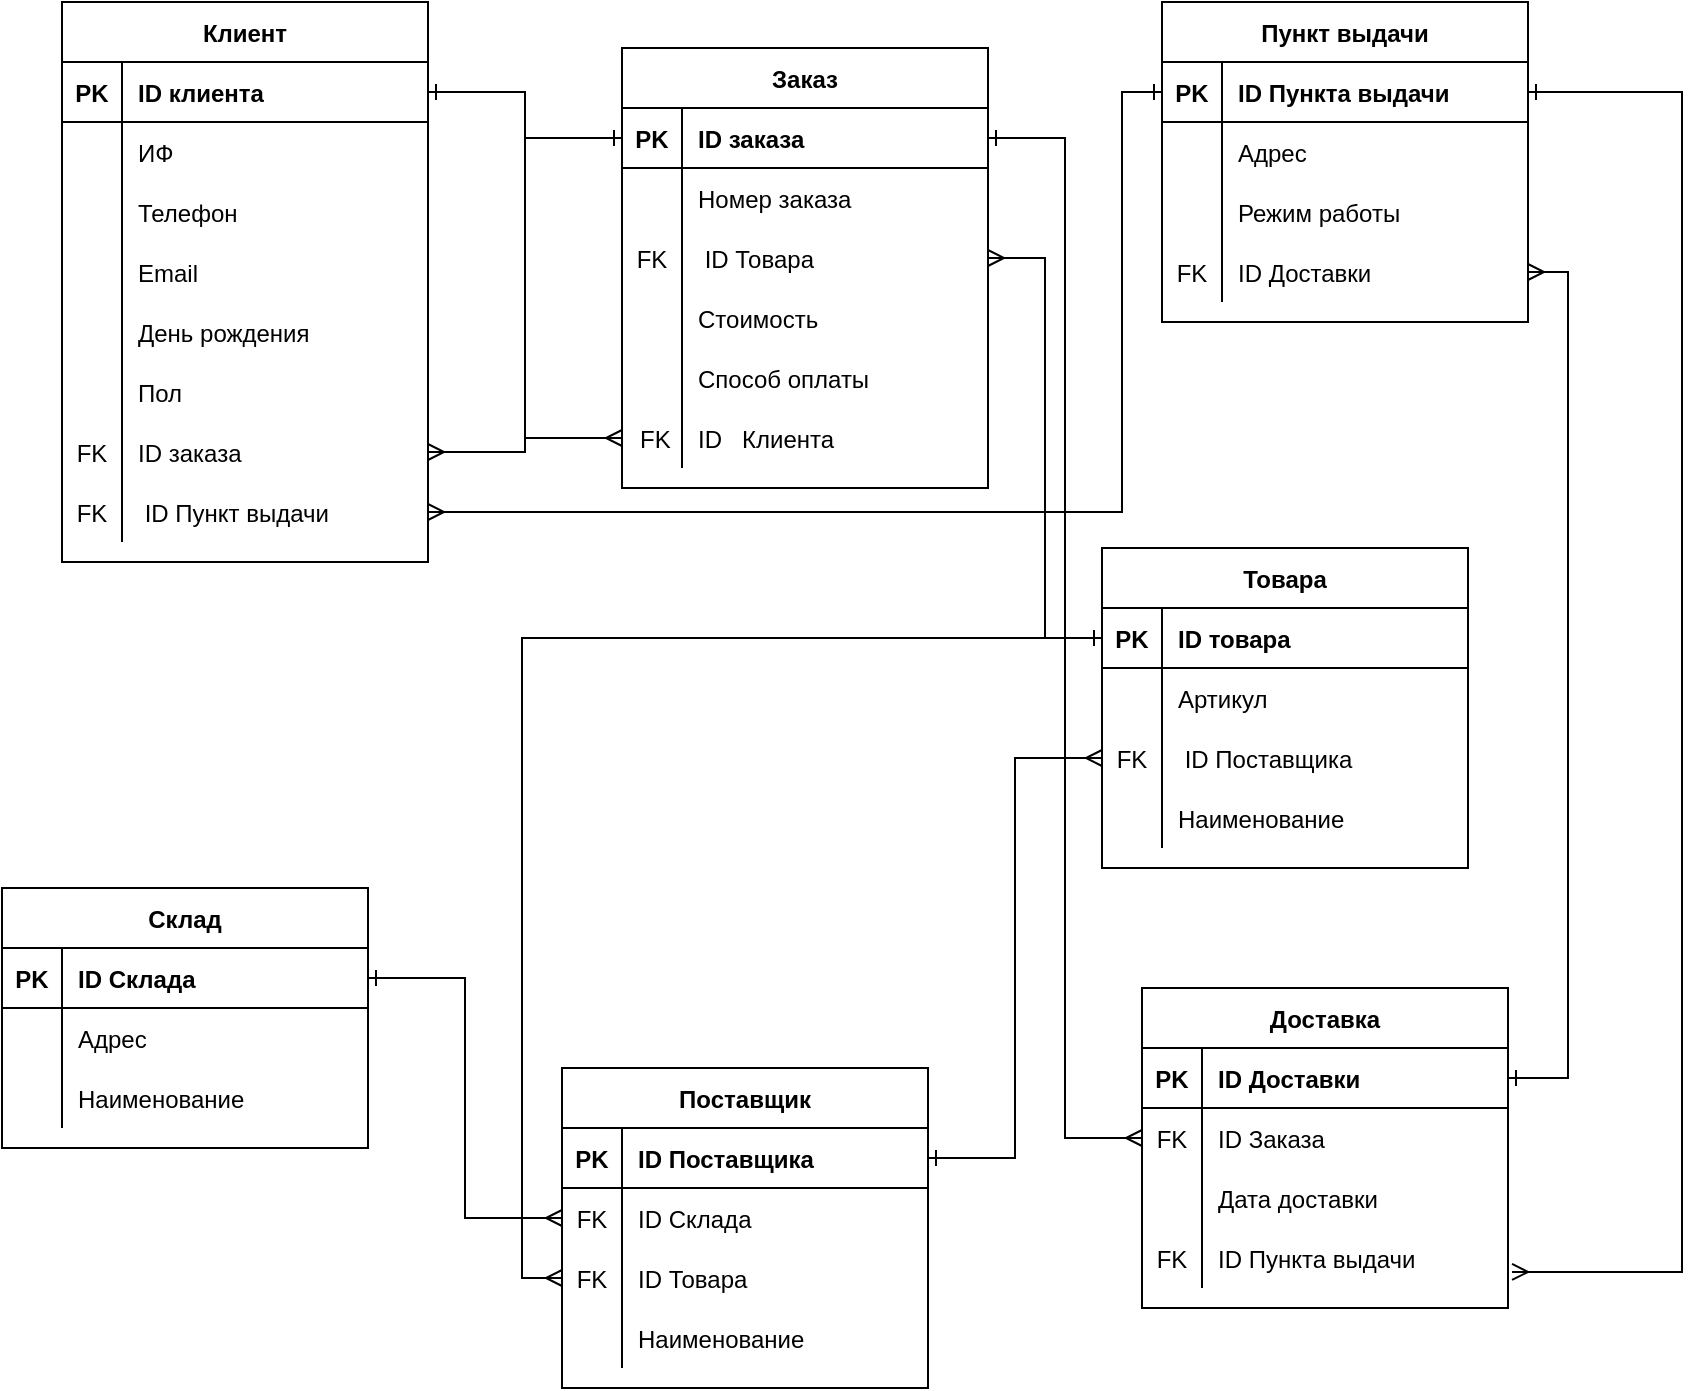 <mxfile version="20.5.3"><diagram id="eE6SIoCFqYL7XqR4wyVC" name="Страница 1"><mxGraphModel dx="1422" dy="780" grid="1" gridSize="10" guides="1" tooltips="1" connect="1" arrows="1" fold="1" page="1" pageScale="1" pageWidth="827" pageHeight="1169" math="0" shadow="0"><root><mxCell id="0"/><mxCell id="1" parent="0"/><mxCell id="CoKgCa6KpoSON8E2tA5H-2" value="Клиент" style="shape=table;startSize=30;container=1;collapsible=1;childLayout=tableLayout;fixedRows=1;rowLines=0;fontStyle=1;align=center;resizeLast=1;" parent="1" vertex="1"><mxGeometry x="80" y="117" width="183" height="280" as="geometry"/></mxCell><mxCell id="CoKgCa6KpoSON8E2tA5H-3" value="" style="shape=tableRow;horizontal=0;startSize=0;swimlaneHead=0;swimlaneBody=0;fillColor=none;collapsible=0;dropTarget=0;points=[[0,0.5],[1,0.5]];portConstraint=eastwest;top=0;left=0;right=0;bottom=1;" parent="CoKgCa6KpoSON8E2tA5H-2" vertex="1"><mxGeometry y="30" width="183" height="30" as="geometry"/></mxCell><mxCell id="CoKgCa6KpoSON8E2tA5H-4" value="PK" style="shape=partialRectangle;connectable=0;fillColor=none;top=0;left=0;bottom=0;right=0;fontStyle=1;overflow=hidden;" parent="CoKgCa6KpoSON8E2tA5H-3" vertex="1"><mxGeometry width="30" height="30" as="geometry"><mxRectangle width="30" height="30" as="alternateBounds"/></mxGeometry></mxCell><mxCell id="CoKgCa6KpoSON8E2tA5H-5" value="ID клиента" style="shape=partialRectangle;connectable=0;fillColor=none;top=0;left=0;bottom=0;right=0;align=left;spacingLeft=6;fontStyle=1;overflow=hidden;" parent="CoKgCa6KpoSON8E2tA5H-3" vertex="1"><mxGeometry x="30" width="153" height="30" as="geometry"><mxRectangle width="153" height="30" as="alternateBounds"/></mxGeometry></mxCell><mxCell id="CoKgCa6KpoSON8E2tA5H-15" style="shape=tableRow;horizontal=0;startSize=0;swimlaneHead=0;swimlaneBody=0;fillColor=none;collapsible=0;dropTarget=0;points=[[0,0.5],[1,0.5]];portConstraint=eastwest;top=0;left=0;right=0;bottom=0;" parent="CoKgCa6KpoSON8E2tA5H-2" vertex="1"><mxGeometry y="60" width="183" height="30" as="geometry"/></mxCell><mxCell id="CoKgCa6KpoSON8E2tA5H-16" style="shape=partialRectangle;connectable=0;fillColor=none;top=0;left=0;bottom=0;right=0;editable=1;overflow=hidden;" parent="CoKgCa6KpoSON8E2tA5H-15" vertex="1"><mxGeometry width="30" height="30" as="geometry"><mxRectangle width="30" height="30" as="alternateBounds"/></mxGeometry></mxCell><mxCell id="CoKgCa6KpoSON8E2tA5H-17" value="ИФ" style="shape=partialRectangle;connectable=0;fillColor=none;top=0;left=0;bottom=0;right=0;align=left;spacingLeft=6;overflow=hidden;" parent="CoKgCa6KpoSON8E2tA5H-15" vertex="1"><mxGeometry x="30" width="153" height="30" as="geometry"><mxRectangle width="153" height="30" as="alternateBounds"/></mxGeometry></mxCell><mxCell id="CoKgCa6KpoSON8E2tA5H-18" style="shape=tableRow;horizontal=0;startSize=0;swimlaneHead=0;swimlaneBody=0;fillColor=none;collapsible=0;dropTarget=0;points=[[0,0.5],[1,0.5]];portConstraint=eastwest;top=0;left=0;right=0;bottom=0;" parent="CoKgCa6KpoSON8E2tA5H-2" vertex="1"><mxGeometry y="90" width="183" height="30" as="geometry"/></mxCell><mxCell id="CoKgCa6KpoSON8E2tA5H-19" style="shape=partialRectangle;connectable=0;fillColor=none;top=0;left=0;bottom=0;right=0;editable=1;overflow=hidden;" parent="CoKgCa6KpoSON8E2tA5H-18" vertex="1"><mxGeometry width="30" height="30" as="geometry"><mxRectangle width="30" height="30" as="alternateBounds"/></mxGeometry></mxCell><mxCell id="CoKgCa6KpoSON8E2tA5H-20" value="Телефон" style="shape=partialRectangle;connectable=0;fillColor=none;top=0;left=0;bottom=0;right=0;align=left;spacingLeft=6;overflow=hidden;" parent="CoKgCa6KpoSON8E2tA5H-18" vertex="1"><mxGeometry x="30" width="153" height="30" as="geometry"><mxRectangle width="153" height="30" as="alternateBounds"/></mxGeometry></mxCell><mxCell id="CoKgCa6KpoSON8E2tA5H-21" style="shape=tableRow;horizontal=0;startSize=0;swimlaneHead=0;swimlaneBody=0;fillColor=none;collapsible=0;dropTarget=0;points=[[0,0.5],[1,0.5]];portConstraint=eastwest;top=0;left=0;right=0;bottom=0;" parent="CoKgCa6KpoSON8E2tA5H-2" vertex="1"><mxGeometry y="120" width="183" height="30" as="geometry"/></mxCell><mxCell id="CoKgCa6KpoSON8E2tA5H-22" style="shape=partialRectangle;connectable=0;fillColor=none;top=0;left=0;bottom=0;right=0;editable=1;overflow=hidden;" parent="CoKgCa6KpoSON8E2tA5H-21" vertex="1"><mxGeometry width="30" height="30" as="geometry"><mxRectangle width="30" height="30" as="alternateBounds"/></mxGeometry></mxCell><mxCell id="CoKgCa6KpoSON8E2tA5H-23" value="Email" style="shape=partialRectangle;connectable=0;fillColor=none;top=0;left=0;bottom=0;right=0;align=left;spacingLeft=6;overflow=hidden;" parent="CoKgCa6KpoSON8E2tA5H-21" vertex="1"><mxGeometry x="30" width="153" height="30" as="geometry"><mxRectangle width="153" height="30" as="alternateBounds"/></mxGeometry></mxCell><mxCell id="CoKgCa6KpoSON8E2tA5H-24" style="shape=tableRow;horizontal=0;startSize=0;swimlaneHead=0;swimlaneBody=0;fillColor=none;collapsible=0;dropTarget=0;points=[[0,0.5],[1,0.5]];portConstraint=eastwest;top=0;left=0;right=0;bottom=0;" parent="CoKgCa6KpoSON8E2tA5H-2" vertex="1"><mxGeometry y="150" width="183" height="30" as="geometry"/></mxCell><mxCell id="CoKgCa6KpoSON8E2tA5H-25" style="shape=partialRectangle;connectable=0;fillColor=none;top=0;left=0;bottom=0;right=0;editable=1;overflow=hidden;" parent="CoKgCa6KpoSON8E2tA5H-24" vertex="1"><mxGeometry width="30" height="30" as="geometry"><mxRectangle width="30" height="30" as="alternateBounds"/></mxGeometry></mxCell><mxCell id="CoKgCa6KpoSON8E2tA5H-26" value="День рождения" style="shape=partialRectangle;connectable=0;fillColor=none;top=0;left=0;bottom=0;right=0;align=left;spacingLeft=6;overflow=hidden;" parent="CoKgCa6KpoSON8E2tA5H-24" vertex="1"><mxGeometry x="30" width="153" height="30" as="geometry"><mxRectangle width="153" height="30" as="alternateBounds"/></mxGeometry></mxCell><mxCell id="CoKgCa6KpoSON8E2tA5H-27" style="shape=tableRow;horizontal=0;startSize=0;swimlaneHead=0;swimlaneBody=0;fillColor=none;collapsible=0;dropTarget=0;points=[[0,0.5],[1,0.5]];portConstraint=eastwest;top=0;left=0;right=0;bottom=0;" parent="CoKgCa6KpoSON8E2tA5H-2" vertex="1"><mxGeometry y="180" width="183" height="30" as="geometry"/></mxCell><mxCell id="CoKgCa6KpoSON8E2tA5H-28" style="shape=partialRectangle;connectable=0;fillColor=none;top=0;left=0;bottom=0;right=0;editable=1;overflow=hidden;" parent="CoKgCa6KpoSON8E2tA5H-27" vertex="1"><mxGeometry width="30" height="30" as="geometry"><mxRectangle width="30" height="30" as="alternateBounds"/></mxGeometry></mxCell><mxCell id="CoKgCa6KpoSON8E2tA5H-29" value="Пол" style="shape=partialRectangle;connectable=0;fillColor=none;top=0;left=0;bottom=0;right=0;align=left;spacingLeft=6;overflow=hidden;" parent="CoKgCa6KpoSON8E2tA5H-27" vertex="1"><mxGeometry x="30" width="153" height="30" as="geometry"><mxRectangle width="153" height="30" as="alternateBounds"/></mxGeometry></mxCell><mxCell id="CoKgCa6KpoSON8E2tA5H-6" value="" style="shape=tableRow;horizontal=0;startSize=0;swimlaneHead=0;swimlaneBody=0;fillColor=none;collapsible=0;dropTarget=0;points=[[0,0.5],[1,0.5]];portConstraint=eastwest;top=0;left=0;right=0;bottom=0;" parent="CoKgCa6KpoSON8E2tA5H-2" vertex="1"><mxGeometry y="210" width="183" height="30" as="geometry"/></mxCell><mxCell id="CoKgCa6KpoSON8E2tA5H-7" value="FK" style="shape=partialRectangle;connectable=0;fillColor=none;top=0;left=0;bottom=0;right=0;editable=1;overflow=hidden;" parent="CoKgCa6KpoSON8E2tA5H-6" vertex="1"><mxGeometry width="30" height="30" as="geometry"><mxRectangle width="30" height="30" as="alternateBounds"/></mxGeometry></mxCell><mxCell id="CoKgCa6KpoSON8E2tA5H-8" value="ID заказа" style="shape=partialRectangle;connectable=0;fillColor=none;top=0;left=0;bottom=0;right=0;align=left;spacingLeft=6;overflow=hidden;" parent="CoKgCa6KpoSON8E2tA5H-6" vertex="1"><mxGeometry x="30" width="153" height="30" as="geometry"><mxRectangle width="153" height="30" as="alternateBounds"/></mxGeometry></mxCell><mxCell id="CoKgCa6KpoSON8E2tA5H-12" value="" style="shape=tableRow;horizontal=0;startSize=0;swimlaneHead=0;swimlaneBody=0;fillColor=none;collapsible=0;dropTarget=0;points=[[0,0.5],[1,0.5]];portConstraint=eastwest;top=0;left=0;right=0;bottom=0;" parent="CoKgCa6KpoSON8E2tA5H-2" vertex="1"><mxGeometry y="240" width="183" height="30" as="geometry"/></mxCell><mxCell id="CoKgCa6KpoSON8E2tA5H-13" value="FK" style="shape=partialRectangle;connectable=0;fillColor=none;top=0;left=0;bottom=0;right=0;editable=1;overflow=hidden;" parent="CoKgCa6KpoSON8E2tA5H-12" vertex="1"><mxGeometry width="30" height="30" as="geometry"><mxRectangle width="30" height="30" as="alternateBounds"/></mxGeometry></mxCell><mxCell id="CoKgCa6KpoSON8E2tA5H-14" value=" ID Пункт выдачи" style="shape=partialRectangle;connectable=0;fillColor=none;top=0;left=0;bottom=0;right=0;align=left;spacingLeft=6;overflow=hidden;" parent="CoKgCa6KpoSON8E2tA5H-12" vertex="1"><mxGeometry x="30" width="153" height="30" as="geometry"><mxRectangle width="153" height="30" as="alternateBounds"/></mxGeometry></mxCell><mxCell id="CoKgCa6KpoSON8E2tA5H-43" value="Заказ" style="shape=table;startSize=30;container=1;collapsible=1;childLayout=tableLayout;fixedRows=1;rowLines=0;fontStyle=1;align=center;resizeLast=1;" parent="1" vertex="1"><mxGeometry x="360" y="140" width="183" height="220" as="geometry"/></mxCell><mxCell id="CoKgCa6KpoSON8E2tA5H-44" value="" style="shape=tableRow;horizontal=0;startSize=0;swimlaneHead=0;swimlaneBody=0;fillColor=none;collapsible=0;dropTarget=0;points=[[0,0.5],[1,0.5]];portConstraint=eastwest;top=0;left=0;right=0;bottom=1;" parent="CoKgCa6KpoSON8E2tA5H-43" vertex="1"><mxGeometry y="30" width="183" height="30" as="geometry"/></mxCell><mxCell id="CoKgCa6KpoSON8E2tA5H-45" value="PK" style="shape=partialRectangle;connectable=0;fillColor=none;top=0;left=0;bottom=0;right=0;fontStyle=1;overflow=hidden;" parent="CoKgCa6KpoSON8E2tA5H-44" vertex="1"><mxGeometry width="30" height="30" as="geometry"><mxRectangle width="30" height="30" as="alternateBounds"/></mxGeometry></mxCell><mxCell id="CoKgCa6KpoSON8E2tA5H-46" value="ID заказа" style="shape=partialRectangle;connectable=0;fillColor=none;top=0;left=0;bottom=0;right=0;align=left;spacingLeft=6;fontStyle=1;overflow=hidden;" parent="CoKgCa6KpoSON8E2tA5H-44" vertex="1"><mxGeometry x="30" width="153" height="30" as="geometry"><mxRectangle width="153" height="30" as="alternateBounds"/></mxGeometry></mxCell><mxCell id="CoKgCa6KpoSON8E2tA5H-47" value="" style="shape=tableRow;horizontal=0;startSize=0;swimlaneHead=0;swimlaneBody=0;fillColor=none;collapsible=0;dropTarget=0;points=[[0,0.5],[1,0.5]];portConstraint=eastwest;top=0;left=0;right=0;bottom=0;" parent="CoKgCa6KpoSON8E2tA5H-43" vertex="1"><mxGeometry y="60" width="183" height="30" as="geometry"/></mxCell><mxCell id="CoKgCa6KpoSON8E2tA5H-48" value="" style="shape=partialRectangle;connectable=0;fillColor=none;top=0;left=0;bottom=0;right=0;editable=1;overflow=hidden;" parent="CoKgCa6KpoSON8E2tA5H-47" vertex="1"><mxGeometry width="30" height="30" as="geometry"><mxRectangle width="30" height="30" as="alternateBounds"/></mxGeometry></mxCell><mxCell id="CoKgCa6KpoSON8E2tA5H-49" value="Номер заказа" style="shape=partialRectangle;connectable=0;fillColor=none;top=0;left=0;bottom=0;right=0;align=left;spacingLeft=6;overflow=hidden;" parent="CoKgCa6KpoSON8E2tA5H-47" vertex="1"><mxGeometry x="30" width="153" height="30" as="geometry"><mxRectangle width="153" height="30" as="alternateBounds"/></mxGeometry></mxCell><mxCell id="CoKgCa6KpoSON8E2tA5H-50" value="" style="shape=tableRow;horizontal=0;startSize=0;swimlaneHead=0;swimlaneBody=0;fillColor=none;collapsible=0;dropTarget=0;points=[[0,0.5],[1,0.5]];portConstraint=eastwest;top=0;left=0;right=0;bottom=0;" parent="CoKgCa6KpoSON8E2tA5H-43" vertex="1"><mxGeometry y="90" width="183" height="30" as="geometry"/></mxCell><mxCell id="CoKgCa6KpoSON8E2tA5H-51" value="FK" style="shape=partialRectangle;connectable=0;fillColor=none;top=0;left=0;bottom=0;right=0;editable=1;overflow=hidden;" parent="CoKgCa6KpoSON8E2tA5H-50" vertex="1"><mxGeometry width="30" height="30" as="geometry"><mxRectangle width="30" height="30" as="alternateBounds"/></mxGeometry></mxCell><mxCell id="CoKgCa6KpoSON8E2tA5H-52" value=" ID Товара" style="shape=partialRectangle;connectable=0;fillColor=none;top=0;left=0;bottom=0;right=0;align=left;spacingLeft=6;overflow=hidden;" parent="CoKgCa6KpoSON8E2tA5H-50" vertex="1"><mxGeometry x="30" width="153" height="30" as="geometry"><mxRectangle width="153" height="30" as="alternateBounds"/></mxGeometry></mxCell><mxCell id="CoKgCa6KpoSON8E2tA5H-78" style="shape=tableRow;horizontal=0;startSize=0;swimlaneHead=0;swimlaneBody=0;fillColor=none;collapsible=0;dropTarget=0;points=[[0,0.5],[1,0.5]];portConstraint=eastwest;top=0;left=0;right=0;bottom=0;" parent="CoKgCa6KpoSON8E2tA5H-43" vertex="1"><mxGeometry y="120" width="183" height="30" as="geometry"/></mxCell><mxCell id="CoKgCa6KpoSON8E2tA5H-79" style="shape=partialRectangle;connectable=0;fillColor=none;top=0;left=0;bottom=0;right=0;editable=1;overflow=hidden;" parent="CoKgCa6KpoSON8E2tA5H-78" vertex="1"><mxGeometry width="30" height="30" as="geometry"><mxRectangle width="30" height="30" as="alternateBounds"/></mxGeometry></mxCell><mxCell id="CoKgCa6KpoSON8E2tA5H-80" value="Стоимость " style="shape=partialRectangle;connectable=0;fillColor=none;top=0;left=0;bottom=0;right=0;align=left;spacingLeft=6;overflow=hidden;" parent="CoKgCa6KpoSON8E2tA5H-78" vertex="1"><mxGeometry x="30" width="153" height="30" as="geometry"><mxRectangle width="153" height="30" as="alternateBounds"/></mxGeometry></mxCell><mxCell id="CoKgCa6KpoSON8E2tA5H-81" style="shape=tableRow;horizontal=0;startSize=0;swimlaneHead=0;swimlaneBody=0;fillColor=none;collapsible=0;dropTarget=0;points=[[0,0.5],[1,0.5]];portConstraint=eastwest;top=0;left=0;right=0;bottom=0;" parent="CoKgCa6KpoSON8E2tA5H-43" vertex="1"><mxGeometry y="150" width="183" height="30" as="geometry"/></mxCell><mxCell id="CoKgCa6KpoSON8E2tA5H-82" style="shape=partialRectangle;connectable=0;fillColor=none;top=0;left=0;bottom=0;right=0;editable=1;overflow=hidden;" parent="CoKgCa6KpoSON8E2tA5H-81" vertex="1"><mxGeometry width="30" height="30" as="geometry"><mxRectangle width="30" height="30" as="alternateBounds"/></mxGeometry></mxCell><mxCell id="CoKgCa6KpoSON8E2tA5H-83" value="Способ оплаты " style="shape=partialRectangle;connectable=0;fillColor=none;top=0;left=0;bottom=0;right=0;align=left;spacingLeft=6;overflow=hidden;" parent="CoKgCa6KpoSON8E2tA5H-81" vertex="1"><mxGeometry x="30" width="153" height="30" as="geometry"><mxRectangle width="153" height="30" as="alternateBounds"/></mxGeometry></mxCell><mxCell id="r2vAhMmGGe3Kx1o1zzL--116" style="shape=tableRow;horizontal=0;startSize=0;swimlaneHead=0;swimlaneBody=0;fillColor=none;collapsible=0;dropTarget=0;points=[[0,0.5],[1,0.5]];portConstraint=eastwest;top=0;left=0;right=0;bottom=0;" vertex="1" parent="CoKgCa6KpoSON8E2tA5H-43"><mxGeometry y="180" width="183" height="30" as="geometry"/></mxCell><mxCell id="r2vAhMmGGe3Kx1o1zzL--117" value=" FK" style="shape=partialRectangle;connectable=0;fillColor=none;top=0;left=0;bottom=0;right=0;editable=1;overflow=hidden;" vertex="1" parent="r2vAhMmGGe3Kx1o1zzL--116"><mxGeometry width="30" height="30" as="geometry"><mxRectangle width="30" height="30" as="alternateBounds"/></mxGeometry></mxCell><mxCell id="r2vAhMmGGe3Kx1o1zzL--118" value="ID   Клиента" style="shape=partialRectangle;connectable=0;fillColor=none;top=0;left=0;bottom=0;right=0;align=left;spacingLeft=6;overflow=hidden;" vertex="1" parent="r2vAhMmGGe3Kx1o1zzL--116"><mxGeometry x="30" width="153" height="30" as="geometry"><mxRectangle width="153" height="30" as="alternateBounds"/></mxGeometry></mxCell><mxCell id="CoKgCa6KpoSON8E2tA5H-68" value="Пункт выдачи" style="shape=table;startSize=30;container=1;collapsible=1;childLayout=tableLayout;fixedRows=1;rowLines=0;fontStyle=1;align=center;resizeLast=1;" parent="1" vertex="1"><mxGeometry x="630" y="117" width="183" height="160" as="geometry"/></mxCell><mxCell id="CoKgCa6KpoSON8E2tA5H-69" value="" style="shape=tableRow;horizontal=0;startSize=0;swimlaneHead=0;swimlaneBody=0;fillColor=none;collapsible=0;dropTarget=0;points=[[0,0.5],[1,0.5]];portConstraint=eastwest;top=0;left=0;right=0;bottom=1;" parent="CoKgCa6KpoSON8E2tA5H-68" vertex="1"><mxGeometry y="30" width="183" height="30" as="geometry"/></mxCell><mxCell id="CoKgCa6KpoSON8E2tA5H-70" value="PK" style="shape=partialRectangle;connectable=0;fillColor=none;top=0;left=0;bottom=0;right=0;fontStyle=1;overflow=hidden;" parent="CoKgCa6KpoSON8E2tA5H-69" vertex="1"><mxGeometry width="30" height="30" as="geometry"><mxRectangle width="30" height="30" as="alternateBounds"/></mxGeometry></mxCell><mxCell id="CoKgCa6KpoSON8E2tA5H-71" value="ID Пункта выдачи" style="shape=partialRectangle;connectable=0;fillColor=none;top=0;left=0;bottom=0;right=0;align=left;spacingLeft=6;fontStyle=1;overflow=hidden;" parent="CoKgCa6KpoSON8E2tA5H-69" vertex="1"><mxGeometry x="30" width="153" height="30" as="geometry"><mxRectangle width="153" height="30" as="alternateBounds"/></mxGeometry></mxCell><mxCell id="CoKgCa6KpoSON8E2tA5H-72" value="" style="shape=tableRow;horizontal=0;startSize=0;swimlaneHead=0;swimlaneBody=0;fillColor=none;collapsible=0;dropTarget=0;points=[[0,0.5],[1,0.5]];portConstraint=eastwest;top=0;left=0;right=0;bottom=0;" parent="CoKgCa6KpoSON8E2tA5H-68" vertex="1"><mxGeometry y="60" width="183" height="30" as="geometry"/></mxCell><mxCell id="CoKgCa6KpoSON8E2tA5H-73" value="" style="shape=partialRectangle;connectable=0;fillColor=none;top=0;left=0;bottom=0;right=0;editable=1;overflow=hidden;" parent="CoKgCa6KpoSON8E2tA5H-72" vertex="1"><mxGeometry width="30" height="30" as="geometry"><mxRectangle width="30" height="30" as="alternateBounds"/></mxGeometry></mxCell><mxCell id="CoKgCa6KpoSON8E2tA5H-74" value="Адрес" style="shape=partialRectangle;connectable=0;fillColor=none;top=0;left=0;bottom=0;right=0;align=left;spacingLeft=6;overflow=hidden;" parent="CoKgCa6KpoSON8E2tA5H-72" vertex="1"><mxGeometry x="30" width="153" height="30" as="geometry"><mxRectangle width="153" height="30" as="alternateBounds"/></mxGeometry></mxCell><mxCell id="CoKgCa6KpoSON8E2tA5H-75" value="" style="shape=tableRow;horizontal=0;startSize=0;swimlaneHead=0;swimlaneBody=0;fillColor=none;collapsible=0;dropTarget=0;points=[[0,0.5],[1,0.5]];portConstraint=eastwest;top=0;left=0;right=0;bottom=0;" parent="CoKgCa6KpoSON8E2tA5H-68" vertex="1"><mxGeometry y="90" width="183" height="30" as="geometry"/></mxCell><mxCell id="CoKgCa6KpoSON8E2tA5H-76" value="" style="shape=partialRectangle;connectable=0;fillColor=none;top=0;left=0;bottom=0;right=0;editable=1;overflow=hidden;" parent="CoKgCa6KpoSON8E2tA5H-75" vertex="1"><mxGeometry width="30" height="30" as="geometry"><mxRectangle width="30" height="30" as="alternateBounds"/></mxGeometry></mxCell><mxCell id="CoKgCa6KpoSON8E2tA5H-77" value="Режим работы" style="shape=partialRectangle;connectable=0;fillColor=none;top=0;left=0;bottom=0;right=0;align=left;spacingLeft=6;overflow=hidden;" parent="CoKgCa6KpoSON8E2tA5H-75" vertex="1"><mxGeometry x="30" width="153" height="30" as="geometry"><mxRectangle width="153" height="30" as="alternateBounds"/></mxGeometry></mxCell><mxCell id="r2vAhMmGGe3Kx1o1zzL--109" style="shape=tableRow;horizontal=0;startSize=0;swimlaneHead=0;swimlaneBody=0;fillColor=none;collapsible=0;dropTarget=0;points=[[0,0.5],[1,0.5]];portConstraint=eastwest;top=0;left=0;right=0;bottom=0;" vertex="1" parent="CoKgCa6KpoSON8E2tA5H-68"><mxGeometry y="120" width="183" height="30" as="geometry"/></mxCell><mxCell id="r2vAhMmGGe3Kx1o1zzL--110" value="FK" style="shape=partialRectangle;connectable=0;fillColor=none;top=0;left=0;bottom=0;right=0;editable=1;overflow=hidden;" vertex="1" parent="r2vAhMmGGe3Kx1o1zzL--109"><mxGeometry width="30" height="30" as="geometry"><mxRectangle width="30" height="30" as="alternateBounds"/></mxGeometry></mxCell><mxCell id="r2vAhMmGGe3Kx1o1zzL--111" value="ID Доставки" style="shape=partialRectangle;connectable=0;fillColor=none;top=0;left=0;bottom=0;right=0;align=left;spacingLeft=6;overflow=hidden;" vertex="1" parent="r2vAhMmGGe3Kx1o1zzL--109"><mxGeometry x="30" width="153" height="30" as="geometry"><mxRectangle width="153" height="30" as="alternateBounds"/></mxGeometry></mxCell><mxCell id="r2vAhMmGGe3Kx1o1zzL--26" value="Склад" style="shape=table;startSize=30;container=1;collapsible=1;childLayout=tableLayout;fixedRows=1;rowLines=0;fontStyle=1;align=center;resizeLast=1;" vertex="1" parent="1"><mxGeometry x="50" y="560" width="183" height="130" as="geometry"/></mxCell><mxCell id="r2vAhMmGGe3Kx1o1zzL--27" value="" style="shape=tableRow;horizontal=0;startSize=0;swimlaneHead=0;swimlaneBody=0;fillColor=none;collapsible=0;dropTarget=0;points=[[0,0.5],[1,0.5]];portConstraint=eastwest;top=0;left=0;right=0;bottom=1;" vertex="1" parent="r2vAhMmGGe3Kx1o1zzL--26"><mxGeometry y="30" width="183" height="30" as="geometry"/></mxCell><mxCell id="r2vAhMmGGe3Kx1o1zzL--28" value="PK" style="shape=partialRectangle;connectable=0;fillColor=none;top=0;left=0;bottom=0;right=0;fontStyle=1;overflow=hidden;" vertex="1" parent="r2vAhMmGGe3Kx1o1zzL--27"><mxGeometry width="30" height="30" as="geometry"><mxRectangle width="30" height="30" as="alternateBounds"/></mxGeometry></mxCell><mxCell id="r2vAhMmGGe3Kx1o1zzL--29" value="ID Склада" style="shape=partialRectangle;connectable=0;fillColor=none;top=0;left=0;bottom=0;right=0;align=left;spacingLeft=6;fontStyle=1;overflow=hidden;" vertex="1" parent="r2vAhMmGGe3Kx1o1zzL--27"><mxGeometry x="30" width="153" height="30" as="geometry"><mxRectangle width="153" height="30" as="alternateBounds"/></mxGeometry></mxCell><mxCell id="r2vAhMmGGe3Kx1o1zzL--30" value="" style="shape=tableRow;horizontal=0;startSize=0;swimlaneHead=0;swimlaneBody=0;fillColor=none;collapsible=0;dropTarget=0;points=[[0,0.5],[1,0.5]];portConstraint=eastwest;top=0;left=0;right=0;bottom=0;" vertex="1" parent="r2vAhMmGGe3Kx1o1zzL--26"><mxGeometry y="60" width="183" height="30" as="geometry"/></mxCell><mxCell id="r2vAhMmGGe3Kx1o1zzL--31" value="" style="shape=partialRectangle;connectable=0;fillColor=none;top=0;left=0;bottom=0;right=0;editable=1;overflow=hidden;" vertex="1" parent="r2vAhMmGGe3Kx1o1zzL--30"><mxGeometry width="30" height="30" as="geometry"><mxRectangle width="30" height="30" as="alternateBounds"/></mxGeometry></mxCell><mxCell id="r2vAhMmGGe3Kx1o1zzL--32" value="Адрес" style="shape=partialRectangle;connectable=0;fillColor=none;top=0;left=0;bottom=0;right=0;align=left;spacingLeft=6;overflow=hidden;" vertex="1" parent="r2vAhMmGGe3Kx1o1zzL--30"><mxGeometry x="30" width="153" height="30" as="geometry"><mxRectangle width="153" height="30" as="alternateBounds"/></mxGeometry></mxCell><mxCell id="r2vAhMmGGe3Kx1o1zzL--36" style="shape=tableRow;horizontal=0;startSize=0;swimlaneHead=0;swimlaneBody=0;fillColor=none;collapsible=0;dropTarget=0;points=[[0,0.5],[1,0.5]];portConstraint=eastwest;top=0;left=0;right=0;bottom=0;" vertex="1" parent="r2vAhMmGGe3Kx1o1zzL--26"><mxGeometry y="90" width="183" height="30" as="geometry"/></mxCell><mxCell id="r2vAhMmGGe3Kx1o1zzL--37" style="shape=partialRectangle;connectable=0;fillColor=none;top=0;left=0;bottom=0;right=0;editable=1;overflow=hidden;" vertex="1" parent="r2vAhMmGGe3Kx1o1zzL--36"><mxGeometry width="30" height="30" as="geometry"><mxRectangle width="30" height="30" as="alternateBounds"/></mxGeometry></mxCell><mxCell id="r2vAhMmGGe3Kx1o1zzL--38" value="Наименование " style="shape=partialRectangle;connectable=0;fillColor=none;top=0;left=0;bottom=0;right=0;align=left;spacingLeft=6;overflow=hidden;" vertex="1" parent="r2vAhMmGGe3Kx1o1zzL--36"><mxGeometry x="30" width="153" height="30" as="geometry"><mxRectangle width="153" height="30" as="alternateBounds"/></mxGeometry></mxCell><mxCell id="r2vAhMmGGe3Kx1o1zzL--39" value="Доставка" style="shape=table;startSize=30;container=1;collapsible=1;childLayout=tableLayout;fixedRows=1;rowLines=0;fontStyle=1;align=center;resizeLast=1;" vertex="1" parent="1"><mxGeometry x="620" y="610" width="183" height="160" as="geometry"/></mxCell><mxCell id="r2vAhMmGGe3Kx1o1zzL--40" value="" style="shape=tableRow;horizontal=0;startSize=0;swimlaneHead=0;swimlaneBody=0;fillColor=none;collapsible=0;dropTarget=0;points=[[0,0.5],[1,0.5]];portConstraint=eastwest;top=0;left=0;right=0;bottom=1;" vertex="1" parent="r2vAhMmGGe3Kx1o1zzL--39"><mxGeometry y="30" width="183" height="30" as="geometry"/></mxCell><mxCell id="r2vAhMmGGe3Kx1o1zzL--41" value="PK" style="shape=partialRectangle;connectable=0;fillColor=none;top=0;left=0;bottom=0;right=0;fontStyle=1;overflow=hidden;" vertex="1" parent="r2vAhMmGGe3Kx1o1zzL--40"><mxGeometry width="30" height="30" as="geometry"><mxRectangle width="30" height="30" as="alternateBounds"/></mxGeometry></mxCell><mxCell id="r2vAhMmGGe3Kx1o1zzL--42" value="ID Доставки" style="shape=partialRectangle;connectable=0;fillColor=none;top=0;left=0;bottom=0;right=0;align=left;spacingLeft=6;fontStyle=1;overflow=hidden;" vertex="1" parent="r2vAhMmGGe3Kx1o1zzL--40"><mxGeometry x="30" width="153" height="30" as="geometry"><mxRectangle width="153" height="30" as="alternateBounds"/></mxGeometry></mxCell><mxCell id="r2vAhMmGGe3Kx1o1zzL--43" value="" style="shape=tableRow;horizontal=0;startSize=0;swimlaneHead=0;swimlaneBody=0;fillColor=none;collapsible=0;dropTarget=0;points=[[0,0.5],[1,0.5]];portConstraint=eastwest;top=0;left=0;right=0;bottom=0;" vertex="1" parent="r2vAhMmGGe3Kx1o1zzL--39"><mxGeometry y="60" width="183" height="30" as="geometry"/></mxCell><mxCell id="r2vAhMmGGe3Kx1o1zzL--44" value="FK" style="shape=partialRectangle;connectable=0;fillColor=none;top=0;left=0;bottom=0;right=0;editable=1;overflow=hidden;" vertex="1" parent="r2vAhMmGGe3Kx1o1zzL--43"><mxGeometry width="30" height="30" as="geometry"><mxRectangle width="30" height="30" as="alternateBounds"/></mxGeometry></mxCell><mxCell id="r2vAhMmGGe3Kx1o1zzL--45" value="ID Заказа " style="shape=partialRectangle;connectable=0;fillColor=none;top=0;left=0;bottom=0;right=0;align=left;spacingLeft=6;overflow=hidden;" vertex="1" parent="r2vAhMmGGe3Kx1o1zzL--43"><mxGeometry x="30" width="153" height="30" as="geometry"><mxRectangle width="153" height="30" as="alternateBounds"/></mxGeometry></mxCell><mxCell id="r2vAhMmGGe3Kx1o1zzL--49" style="shape=tableRow;horizontal=0;startSize=0;swimlaneHead=0;swimlaneBody=0;fillColor=none;collapsible=0;dropTarget=0;points=[[0,0.5],[1,0.5]];portConstraint=eastwest;top=0;left=0;right=0;bottom=0;" vertex="1" parent="r2vAhMmGGe3Kx1o1zzL--39"><mxGeometry y="90" width="183" height="30" as="geometry"/></mxCell><mxCell id="r2vAhMmGGe3Kx1o1zzL--50" style="shape=partialRectangle;connectable=0;fillColor=none;top=0;left=0;bottom=0;right=0;editable=1;overflow=hidden;" vertex="1" parent="r2vAhMmGGe3Kx1o1zzL--49"><mxGeometry width="30" height="30" as="geometry"><mxRectangle width="30" height="30" as="alternateBounds"/></mxGeometry></mxCell><mxCell id="r2vAhMmGGe3Kx1o1zzL--51" value="Дата доставки" style="shape=partialRectangle;connectable=0;fillColor=none;top=0;left=0;bottom=0;right=0;align=left;spacingLeft=6;overflow=hidden;" vertex="1" parent="r2vAhMmGGe3Kx1o1zzL--49"><mxGeometry x="30" width="153" height="30" as="geometry"><mxRectangle width="153" height="30" as="alternateBounds"/></mxGeometry></mxCell><mxCell id="r2vAhMmGGe3Kx1o1zzL--120" style="shape=tableRow;horizontal=0;startSize=0;swimlaneHead=0;swimlaneBody=0;fillColor=none;collapsible=0;dropTarget=0;points=[[0,0.5],[1,0.5]];portConstraint=eastwest;top=0;left=0;right=0;bottom=0;" vertex="1" parent="r2vAhMmGGe3Kx1o1zzL--39"><mxGeometry y="120" width="183" height="30" as="geometry"/></mxCell><mxCell id="r2vAhMmGGe3Kx1o1zzL--121" value="FK" style="shape=partialRectangle;connectable=0;fillColor=none;top=0;left=0;bottom=0;right=0;editable=1;overflow=hidden;" vertex="1" parent="r2vAhMmGGe3Kx1o1zzL--120"><mxGeometry width="30" height="30" as="geometry"><mxRectangle width="30" height="30" as="alternateBounds"/></mxGeometry></mxCell><mxCell id="r2vAhMmGGe3Kx1o1zzL--122" value="ID Пункта выдачи" style="shape=partialRectangle;connectable=0;fillColor=none;top=0;left=0;bottom=0;right=0;align=left;spacingLeft=6;overflow=hidden;" vertex="1" parent="r2vAhMmGGe3Kx1o1zzL--120"><mxGeometry x="30" width="153" height="30" as="geometry"><mxRectangle width="153" height="30" as="alternateBounds"/></mxGeometry></mxCell><mxCell id="r2vAhMmGGe3Kx1o1zzL--52" value="Товара" style="shape=table;startSize=30;container=1;collapsible=1;childLayout=tableLayout;fixedRows=1;rowLines=0;fontStyle=1;align=center;resizeLast=1;" vertex="1" parent="1"><mxGeometry x="600" y="390" width="183" height="160" as="geometry"/></mxCell><mxCell id="r2vAhMmGGe3Kx1o1zzL--53" value="" style="shape=tableRow;horizontal=0;startSize=0;swimlaneHead=0;swimlaneBody=0;fillColor=none;collapsible=0;dropTarget=0;points=[[0,0.5],[1,0.5]];portConstraint=eastwest;top=0;left=0;right=0;bottom=1;" vertex="1" parent="r2vAhMmGGe3Kx1o1zzL--52"><mxGeometry y="30" width="183" height="30" as="geometry"/></mxCell><mxCell id="r2vAhMmGGe3Kx1o1zzL--54" value="PK" style="shape=partialRectangle;connectable=0;fillColor=none;top=0;left=0;bottom=0;right=0;fontStyle=1;overflow=hidden;" vertex="1" parent="r2vAhMmGGe3Kx1o1zzL--53"><mxGeometry width="30" height="30" as="geometry"><mxRectangle width="30" height="30" as="alternateBounds"/></mxGeometry></mxCell><mxCell id="r2vAhMmGGe3Kx1o1zzL--55" value="ID товара" style="shape=partialRectangle;connectable=0;fillColor=none;top=0;left=0;bottom=0;right=0;align=left;spacingLeft=6;fontStyle=1;overflow=hidden;" vertex="1" parent="r2vAhMmGGe3Kx1o1zzL--53"><mxGeometry x="30" width="153" height="30" as="geometry"><mxRectangle width="153" height="30" as="alternateBounds"/></mxGeometry></mxCell><mxCell id="r2vAhMmGGe3Kx1o1zzL--56" value="" style="shape=tableRow;horizontal=0;startSize=0;swimlaneHead=0;swimlaneBody=0;fillColor=none;collapsible=0;dropTarget=0;points=[[0,0.5],[1,0.5]];portConstraint=eastwest;top=0;left=0;right=0;bottom=0;" vertex="1" parent="r2vAhMmGGe3Kx1o1zzL--52"><mxGeometry y="60" width="183" height="30" as="geometry"/></mxCell><mxCell id="r2vAhMmGGe3Kx1o1zzL--57" value="" style="shape=partialRectangle;connectable=0;fillColor=none;top=0;left=0;bottom=0;right=0;editable=1;overflow=hidden;" vertex="1" parent="r2vAhMmGGe3Kx1o1zzL--56"><mxGeometry width="30" height="30" as="geometry"><mxRectangle width="30" height="30" as="alternateBounds"/></mxGeometry></mxCell><mxCell id="r2vAhMmGGe3Kx1o1zzL--58" value="Артикул" style="shape=partialRectangle;connectable=0;fillColor=none;top=0;left=0;bottom=0;right=0;align=left;spacingLeft=6;overflow=hidden;" vertex="1" parent="r2vAhMmGGe3Kx1o1zzL--56"><mxGeometry x="30" width="153" height="30" as="geometry"><mxRectangle width="153" height="30" as="alternateBounds"/></mxGeometry></mxCell><mxCell id="r2vAhMmGGe3Kx1o1zzL--59" value="" style="shape=tableRow;horizontal=0;startSize=0;swimlaneHead=0;swimlaneBody=0;fillColor=none;collapsible=0;dropTarget=0;points=[[0,0.5],[1,0.5]];portConstraint=eastwest;top=0;left=0;right=0;bottom=0;" vertex="1" parent="r2vAhMmGGe3Kx1o1zzL--52"><mxGeometry y="90" width="183" height="30" as="geometry"/></mxCell><mxCell id="r2vAhMmGGe3Kx1o1zzL--60" value="FK" style="shape=partialRectangle;connectable=0;fillColor=none;top=0;left=0;bottom=0;right=0;editable=1;overflow=hidden;" vertex="1" parent="r2vAhMmGGe3Kx1o1zzL--59"><mxGeometry width="30" height="30" as="geometry"><mxRectangle width="30" height="30" as="alternateBounds"/></mxGeometry></mxCell><mxCell id="r2vAhMmGGe3Kx1o1zzL--61" value=" ID Поставщика" style="shape=partialRectangle;connectable=0;fillColor=none;top=0;left=0;bottom=0;right=0;align=left;spacingLeft=6;overflow=hidden;" vertex="1" parent="r2vAhMmGGe3Kx1o1zzL--59"><mxGeometry x="30" width="153" height="30" as="geometry"><mxRectangle width="153" height="30" as="alternateBounds"/></mxGeometry></mxCell><mxCell id="r2vAhMmGGe3Kx1o1zzL--62" style="shape=tableRow;horizontal=0;startSize=0;swimlaneHead=0;swimlaneBody=0;fillColor=none;collapsible=0;dropTarget=0;points=[[0,0.5],[1,0.5]];portConstraint=eastwest;top=0;left=0;right=0;bottom=0;" vertex="1" parent="r2vAhMmGGe3Kx1o1zzL--52"><mxGeometry y="120" width="183" height="30" as="geometry"/></mxCell><mxCell id="r2vAhMmGGe3Kx1o1zzL--63" style="shape=partialRectangle;connectable=0;fillColor=none;top=0;left=0;bottom=0;right=0;editable=1;overflow=hidden;" vertex="1" parent="r2vAhMmGGe3Kx1o1zzL--62"><mxGeometry width="30" height="30" as="geometry"><mxRectangle width="30" height="30" as="alternateBounds"/></mxGeometry></mxCell><mxCell id="r2vAhMmGGe3Kx1o1zzL--64" value="Наименование" style="shape=partialRectangle;connectable=0;fillColor=none;top=0;left=0;bottom=0;right=0;align=left;spacingLeft=6;overflow=hidden;" vertex="1" parent="r2vAhMmGGe3Kx1o1zzL--62"><mxGeometry x="30" width="153" height="30" as="geometry"><mxRectangle width="153" height="30" as="alternateBounds"/></mxGeometry></mxCell><mxCell id="r2vAhMmGGe3Kx1o1zzL--65" value="Поставщик" style="shape=table;startSize=30;container=1;collapsible=1;childLayout=tableLayout;fixedRows=1;rowLines=0;fontStyle=1;align=center;resizeLast=1;" vertex="1" parent="1"><mxGeometry x="330" y="650" width="183" height="160" as="geometry"/></mxCell><mxCell id="r2vAhMmGGe3Kx1o1zzL--66" value="" style="shape=tableRow;horizontal=0;startSize=0;swimlaneHead=0;swimlaneBody=0;fillColor=none;collapsible=0;dropTarget=0;points=[[0,0.5],[1,0.5]];portConstraint=eastwest;top=0;left=0;right=0;bottom=1;" vertex="1" parent="r2vAhMmGGe3Kx1o1zzL--65"><mxGeometry y="30" width="183" height="30" as="geometry"/></mxCell><mxCell id="r2vAhMmGGe3Kx1o1zzL--67" value="PK" style="shape=partialRectangle;connectable=0;fillColor=none;top=0;left=0;bottom=0;right=0;fontStyle=1;overflow=hidden;" vertex="1" parent="r2vAhMmGGe3Kx1o1zzL--66"><mxGeometry width="30" height="30" as="geometry"><mxRectangle width="30" height="30" as="alternateBounds"/></mxGeometry></mxCell><mxCell id="r2vAhMmGGe3Kx1o1zzL--68" value="ID Поставщика" style="shape=partialRectangle;connectable=0;fillColor=none;top=0;left=0;bottom=0;right=0;align=left;spacingLeft=6;fontStyle=1;overflow=hidden;" vertex="1" parent="r2vAhMmGGe3Kx1o1zzL--66"><mxGeometry x="30" width="153" height="30" as="geometry"><mxRectangle width="153" height="30" as="alternateBounds"/></mxGeometry></mxCell><mxCell id="r2vAhMmGGe3Kx1o1zzL--69" value="" style="shape=tableRow;horizontal=0;startSize=0;swimlaneHead=0;swimlaneBody=0;fillColor=none;collapsible=0;dropTarget=0;points=[[0,0.5],[1,0.5]];portConstraint=eastwest;top=0;left=0;right=0;bottom=0;" vertex="1" parent="r2vAhMmGGe3Kx1o1zzL--65"><mxGeometry y="60" width="183" height="30" as="geometry"/></mxCell><mxCell id="r2vAhMmGGe3Kx1o1zzL--70" value="FK" style="shape=partialRectangle;connectable=0;fillColor=none;top=0;left=0;bottom=0;right=0;editable=1;overflow=hidden;" vertex="1" parent="r2vAhMmGGe3Kx1o1zzL--69"><mxGeometry width="30" height="30" as="geometry"><mxRectangle width="30" height="30" as="alternateBounds"/></mxGeometry></mxCell><mxCell id="r2vAhMmGGe3Kx1o1zzL--71" value="ID Склада" style="shape=partialRectangle;connectable=0;fillColor=none;top=0;left=0;bottom=0;right=0;align=left;spacingLeft=6;overflow=hidden;" vertex="1" parent="r2vAhMmGGe3Kx1o1zzL--69"><mxGeometry x="30" width="153" height="30" as="geometry"><mxRectangle width="153" height="30" as="alternateBounds"/></mxGeometry></mxCell><mxCell id="r2vAhMmGGe3Kx1o1zzL--75" style="shape=tableRow;horizontal=0;startSize=0;swimlaneHead=0;swimlaneBody=0;fillColor=none;collapsible=0;dropTarget=0;points=[[0,0.5],[1,0.5]];portConstraint=eastwest;top=0;left=0;right=0;bottom=0;" vertex="1" parent="r2vAhMmGGe3Kx1o1zzL--65"><mxGeometry y="90" width="183" height="30" as="geometry"/></mxCell><mxCell id="r2vAhMmGGe3Kx1o1zzL--76" value="FK" style="shape=partialRectangle;connectable=0;fillColor=none;top=0;left=0;bottom=0;right=0;editable=1;overflow=hidden;" vertex="1" parent="r2vAhMmGGe3Kx1o1zzL--75"><mxGeometry width="30" height="30" as="geometry"><mxRectangle width="30" height="30" as="alternateBounds"/></mxGeometry></mxCell><mxCell id="r2vAhMmGGe3Kx1o1zzL--77" value="ID Товара" style="shape=partialRectangle;connectable=0;fillColor=none;top=0;left=0;bottom=0;right=0;align=left;spacingLeft=6;overflow=hidden;" vertex="1" parent="r2vAhMmGGe3Kx1o1zzL--75"><mxGeometry x="30" width="153" height="30" as="geometry"><mxRectangle width="153" height="30" as="alternateBounds"/></mxGeometry></mxCell><mxCell id="r2vAhMmGGe3Kx1o1zzL--72" style="shape=tableRow;horizontal=0;startSize=0;swimlaneHead=0;swimlaneBody=0;fillColor=none;collapsible=0;dropTarget=0;points=[[0,0.5],[1,0.5]];portConstraint=eastwest;top=0;left=0;right=0;bottom=0;" vertex="1" parent="r2vAhMmGGe3Kx1o1zzL--65"><mxGeometry y="120" width="183" height="30" as="geometry"/></mxCell><mxCell id="r2vAhMmGGe3Kx1o1zzL--73" style="shape=partialRectangle;connectable=0;fillColor=none;top=0;left=0;bottom=0;right=0;editable=1;overflow=hidden;" vertex="1" parent="r2vAhMmGGe3Kx1o1zzL--72"><mxGeometry width="30" height="30" as="geometry"><mxRectangle width="30" height="30" as="alternateBounds"/></mxGeometry></mxCell><mxCell id="r2vAhMmGGe3Kx1o1zzL--74" value="Наименование " style="shape=partialRectangle;connectable=0;fillColor=none;top=0;left=0;bottom=0;right=0;align=left;spacingLeft=6;overflow=hidden;" vertex="1" parent="r2vAhMmGGe3Kx1o1zzL--72"><mxGeometry x="30" width="153" height="30" as="geometry"><mxRectangle width="153" height="30" as="alternateBounds"/></mxGeometry></mxCell><mxCell id="r2vAhMmGGe3Kx1o1zzL--105" style="edgeStyle=orthogonalEdgeStyle;rounded=0;orthogonalLoop=1;jettySize=auto;html=1;exitX=0;exitY=0.5;exitDx=0;exitDy=0;entryX=1;entryY=0.5;entryDx=0;entryDy=0;endArrow=ERmany;endFill=0;startArrow=ERone;startFill=0;" edge="1" parent="1" source="r2vAhMmGGe3Kx1o1zzL--53" target="CoKgCa6KpoSON8E2tA5H-50"><mxGeometry relative="1" as="geometry"/></mxCell><mxCell id="r2vAhMmGGe3Kx1o1zzL--106" style="edgeStyle=orthogonalEdgeStyle;rounded=0;orthogonalLoop=1;jettySize=auto;html=1;entryX=0;entryY=0.5;entryDx=0;entryDy=0;startArrow=ERone;startFill=0;endArrow=ERmany;endFill=0;" edge="1" parent="1" source="r2vAhMmGGe3Kx1o1zzL--53" target="r2vAhMmGGe3Kx1o1zzL--75"><mxGeometry relative="1" as="geometry"/></mxCell><mxCell id="r2vAhMmGGe3Kx1o1zzL--107" style="edgeStyle=orthogonalEdgeStyle;rounded=0;orthogonalLoop=1;jettySize=auto;html=1;entryX=0;entryY=0.5;entryDx=0;entryDy=0;startArrow=ERone;startFill=0;endArrow=ERmany;endFill=0;" edge="1" parent="1" source="r2vAhMmGGe3Kx1o1zzL--66" target="r2vAhMmGGe3Kx1o1zzL--59"><mxGeometry relative="1" as="geometry"/></mxCell><mxCell id="r2vAhMmGGe3Kx1o1zzL--108" style="edgeStyle=orthogonalEdgeStyle;rounded=0;orthogonalLoop=1;jettySize=auto;html=1;entryX=0;entryY=0.5;entryDx=0;entryDy=0;startArrow=ERone;startFill=0;endArrow=ERmany;endFill=0;" edge="1" parent="1" source="r2vAhMmGGe3Kx1o1zzL--27" target="r2vAhMmGGe3Kx1o1zzL--69"><mxGeometry relative="1" as="geometry"/></mxCell><mxCell id="r2vAhMmGGe3Kx1o1zzL--112" style="edgeStyle=orthogonalEdgeStyle;rounded=0;orthogonalLoop=1;jettySize=auto;html=1;entryX=1;entryY=0.5;entryDx=0;entryDy=0;startArrow=ERone;startFill=0;endArrow=ERmany;endFill=0;" edge="1" parent="1" source="r2vAhMmGGe3Kx1o1zzL--40" target="r2vAhMmGGe3Kx1o1zzL--109"><mxGeometry relative="1" as="geometry"/></mxCell><mxCell id="r2vAhMmGGe3Kx1o1zzL--113" style="edgeStyle=orthogonalEdgeStyle;rounded=0;orthogonalLoop=1;jettySize=auto;html=1;entryX=0;entryY=0.5;entryDx=0;entryDy=0;startArrow=ERone;startFill=0;endArrow=ERmany;endFill=0;" edge="1" parent="1" source="CoKgCa6KpoSON8E2tA5H-44" target="r2vAhMmGGe3Kx1o1zzL--43"><mxGeometry relative="1" as="geometry"/></mxCell><mxCell id="r2vAhMmGGe3Kx1o1zzL--114" style="edgeStyle=orthogonalEdgeStyle;rounded=0;orthogonalLoop=1;jettySize=auto;html=1;entryX=1;entryY=0.5;entryDx=0;entryDy=0;startArrow=ERone;startFill=0;endArrow=ERmany;endFill=0;" edge="1" parent="1" source="CoKgCa6KpoSON8E2tA5H-44" target="CoKgCa6KpoSON8E2tA5H-6"><mxGeometry relative="1" as="geometry"/></mxCell><mxCell id="r2vAhMmGGe3Kx1o1zzL--115" style="edgeStyle=orthogonalEdgeStyle;rounded=0;orthogonalLoop=1;jettySize=auto;html=1;startArrow=ERone;startFill=0;endArrow=ERmany;endFill=0;" edge="1" parent="1" source="CoKgCa6KpoSON8E2tA5H-69" target="CoKgCa6KpoSON8E2tA5H-12"><mxGeometry relative="1" as="geometry"><Array as="points"><mxPoint x="610" y="162"/><mxPoint x="610" y="372"/></Array></mxGeometry></mxCell><mxCell id="r2vAhMmGGe3Kx1o1zzL--119" style="edgeStyle=orthogonalEdgeStyle;rounded=0;orthogonalLoop=1;jettySize=auto;html=1;entryX=0;entryY=0.5;entryDx=0;entryDy=0;startArrow=ERone;startFill=0;endArrow=ERmany;endFill=0;" edge="1" parent="1" source="CoKgCa6KpoSON8E2tA5H-3" target="r2vAhMmGGe3Kx1o1zzL--116"><mxGeometry relative="1" as="geometry"/></mxCell><mxCell id="r2vAhMmGGe3Kx1o1zzL--123" style="edgeStyle=orthogonalEdgeStyle;rounded=0;orthogonalLoop=1;jettySize=auto;html=1;entryX=1.011;entryY=0.733;entryDx=0;entryDy=0;entryPerimeter=0;startArrow=ERone;startFill=0;endArrow=ERmany;endFill=0;" edge="1" parent="1" source="CoKgCa6KpoSON8E2tA5H-69" target="r2vAhMmGGe3Kx1o1zzL--120"><mxGeometry relative="1" as="geometry"><Array as="points"><mxPoint x="890" y="162"/><mxPoint x="890" y="752"/></Array></mxGeometry></mxCell></root></mxGraphModel></diagram></mxfile>